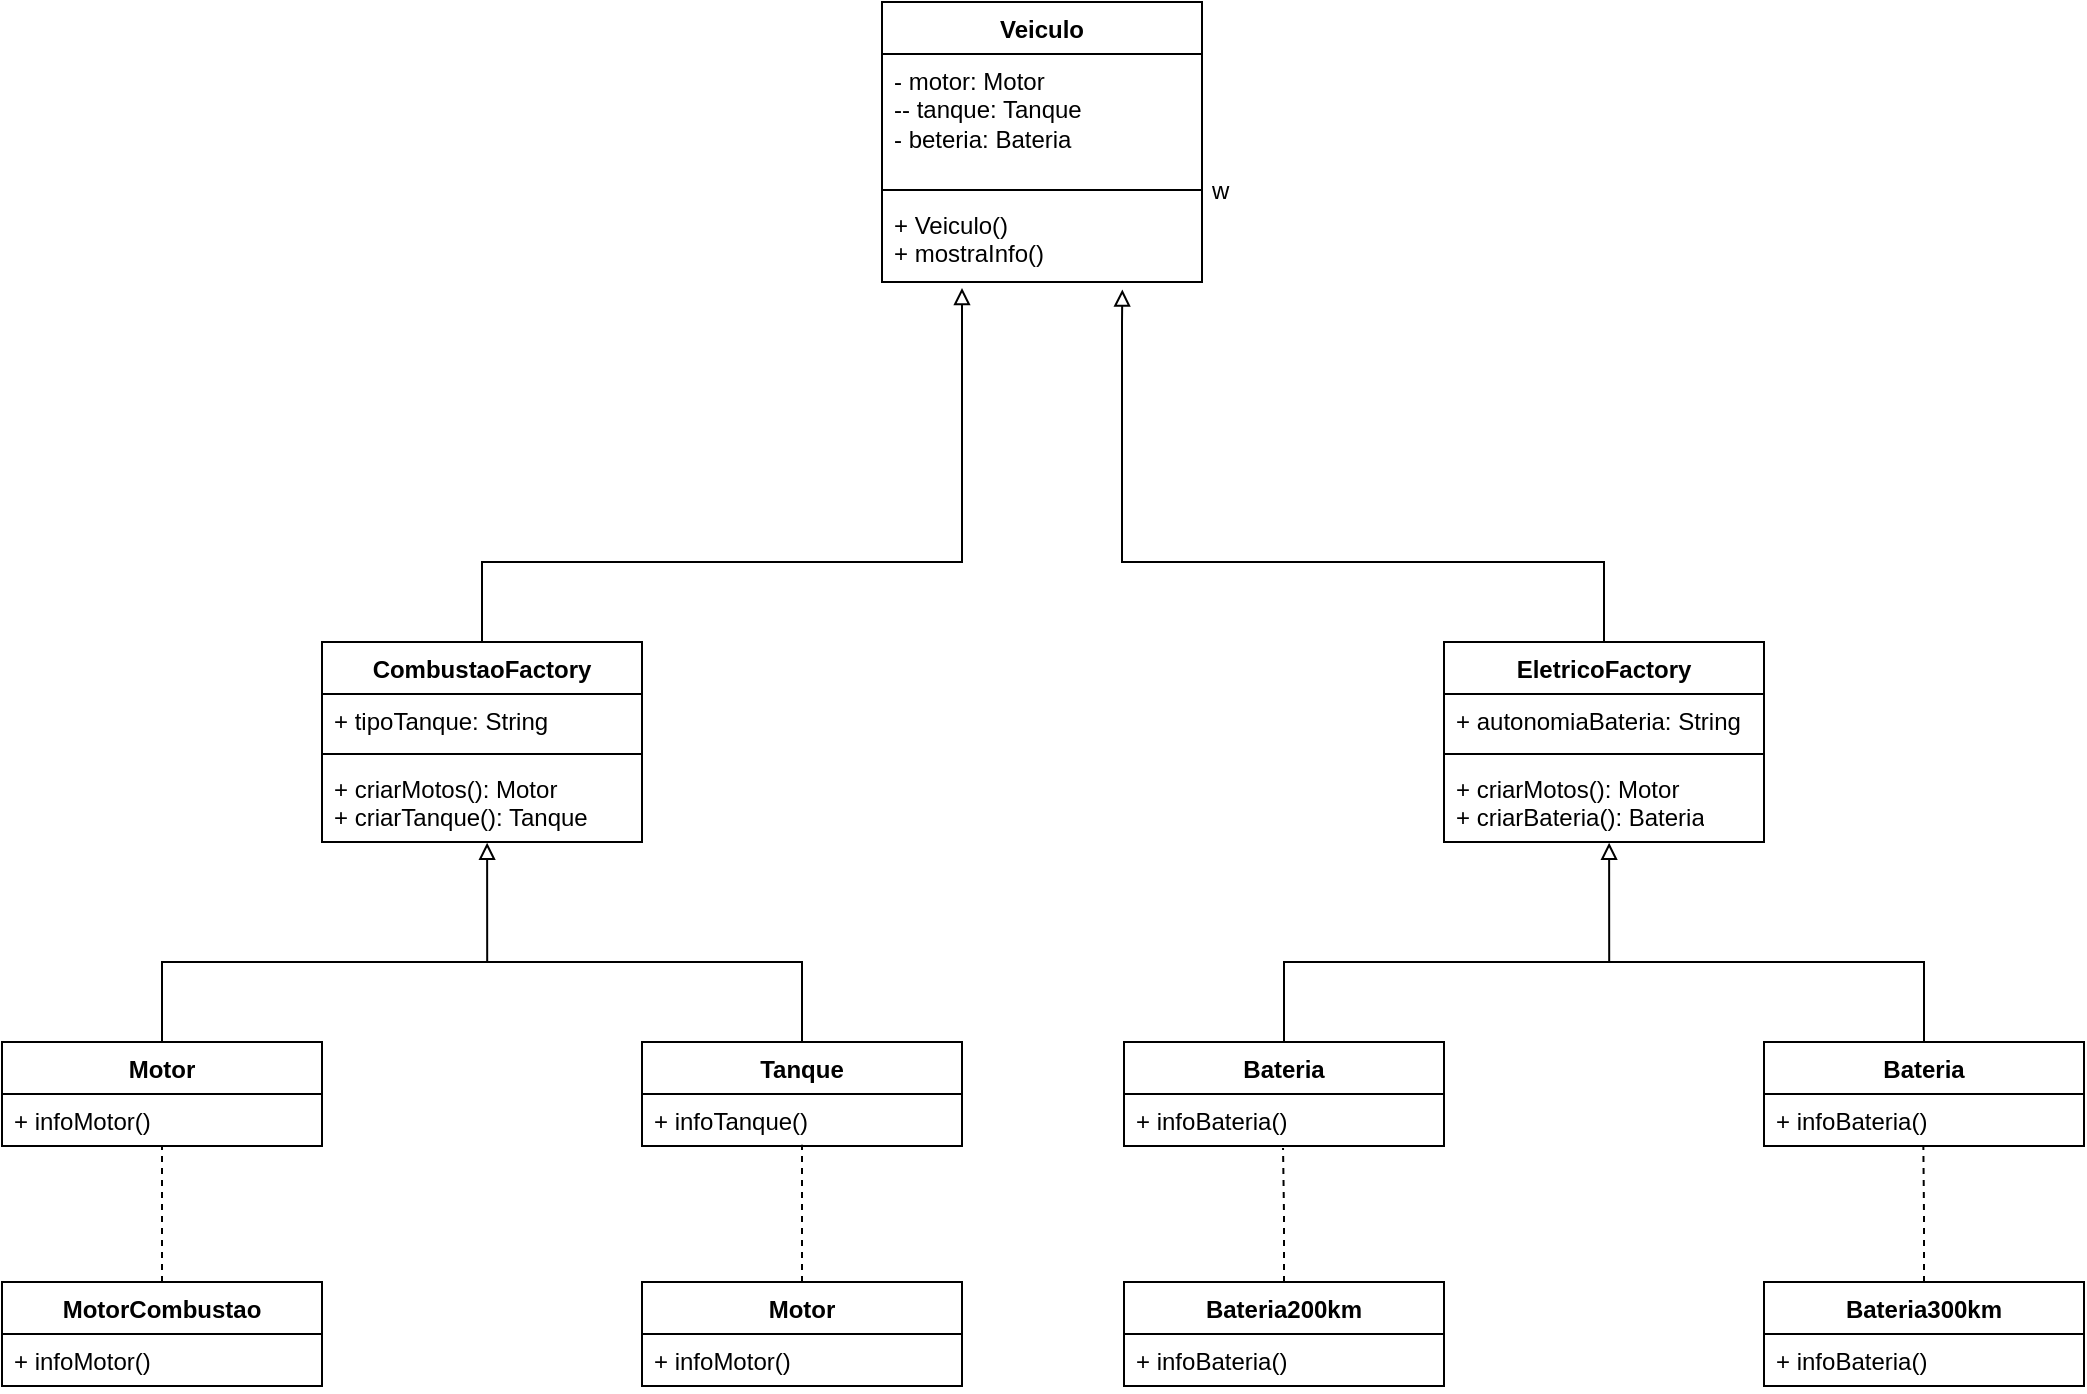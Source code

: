 <mxfile version="26.2.15">
  <diagram name="Page-1" id="pZk0G-ApoMCyqM-fFTQZ">
    <mxGraphModel dx="464" dy="2014" grid="1" gridSize="10" guides="1" tooltips="1" connect="1" arrows="1" fold="1" page="1" pageScale="1" pageWidth="850" pageHeight="1100" math="0" shadow="0">
      <root>
        <mxCell id="0" />
        <mxCell id="1" parent="0" />
        <mxCell id="gGAEMzYcTli_5GYAbZcW-39" style="edgeStyle=orthogonalEdgeStyle;rounded=0;orthogonalLoop=1;jettySize=auto;html=1;endArrow=block;endFill=0;entryX=0.25;entryY=1;entryDx=0;entryDy=0;" edge="1" parent="1" source="gGAEMzYcTli_5GYAbZcW-1">
          <mxGeometry relative="1" as="geometry">
            <mxPoint x="640" y="63" as="targetPoint" />
            <Array as="points">
              <mxPoint x="400" y="200" />
              <mxPoint x="640" y="200" />
            </Array>
          </mxGeometry>
        </mxCell>
        <mxCell id="gGAEMzYcTli_5GYAbZcW-1" value="CombustaoFactory" style="swimlane;fontStyle=1;align=center;verticalAlign=top;childLayout=stackLayout;horizontal=1;startSize=26;horizontalStack=0;resizeParent=1;resizeParentMax=0;resizeLast=0;collapsible=1;marginBottom=0;whiteSpace=wrap;html=1;" vertex="1" parent="1">
          <mxGeometry x="320" y="240" width="160" height="100" as="geometry" />
        </mxCell>
        <mxCell id="gGAEMzYcTli_5GYAbZcW-2" value="+ tipoTanque: String" style="text;strokeColor=none;fillColor=none;align=left;verticalAlign=top;spacingLeft=4;spacingRight=4;overflow=hidden;rotatable=0;points=[[0,0.5],[1,0.5]];portConstraint=eastwest;whiteSpace=wrap;html=1;" vertex="1" parent="gGAEMzYcTli_5GYAbZcW-1">
          <mxGeometry y="26" width="160" height="26" as="geometry" />
        </mxCell>
        <mxCell id="gGAEMzYcTli_5GYAbZcW-3" value="" style="line;strokeWidth=1;fillColor=none;align=left;verticalAlign=middle;spacingTop=-1;spacingLeft=3;spacingRight=3;rotatable=0;labelPosition=right;points=[];portConstraint=eastwest;strokeColor=inherit;" vertex="1" parent="gGAEMzYcTli_5GYAbZcW-1">
          <mxGeometry y="52" width="160" height="8" as="geometry" />
        </mxCell>
        <mxCell id="gGAEMzYcTli_5GYAbZcW-4" value="+ criarMotos(): Motor&lt;br&gt;+ criarTanque(): Tanque" style="text;strokeColor=none;fillColor=none;align=left;verticalAlign=top;spacingLeft=4;spacingRight=4;overflow=hidden;rotatable=0;points=[[0,0.5],[1,0.5]];portConstraint=eastwest;whiteSpace=wrap;html=1;" vertex="1" parent="gGAEMzYcTli_5GYAbZcW-1">
          <mxGeometry y="60" width="160" height="40" as="geometry" />
        </mxCell>
        <mxCell id="gGAEMzYcTli_5GYAbZcW-5" value="EletricoFactory" style="swimlane;fontStyle=1;align=center;verticalAlign=top;childLayout=stackLayout;horizontal=1;startSize=26;horizontalStack=0;resizeParent=1;resizeParentMax=0;resizeLast=0;collapsible=1;marginBottom=0;whiteSpace=wrap;html=1;" vertex="1" parent="1">
          <mxGeometry x="881" y="240" width="160" height="100" as="geometry" />
        </mxCell>
        <mxCell id="gGAEMzYcTli_5GYAbZcW-6" value="+ autonomiaBateria: String" style="text;strokeColor=none;fillColor=none;align=left;verticalAlign=top;spacingLeft=4;spacingRight=4;overflow=hidden;rotatable=0;points=[[0,0.5],[1,0.5]];portConstraint=eastwest;whiteSpace=wrap;html=1;" vertex="1" parent="gGAEMzYcTli_5GYAbZcW-5">
          <mxGeometry y="26" width="160" height="26" as="geometry" />
        </mxCell>
        <mxCell id="gGAEMzYcTli_5GYAbZcW-7" value="" style="line;strokeWidth=1;fillColor=none;align=left;verticalAlign=middle;spacingTop=-1;spacingLeft=3;spacingRight=3;rotatable=0;labelPosition=right;points=[];portConstraint=eastwest;strokeColor=inherit;" vertex="1" parent="gGAEMzYcTli_5GYAbZcW-5">
          <mxGeometry y="52" width="160" height="8" as="geometry" />
        </mxCell>
        <mxCell id="gGAEMzYcTli_5GYAbZcW-8" value="+ criarMotos(): Motor&lt;br&gt;+ criarBateria(): Bateria" style="text;strokeColor=none;fillColor=none;align=left;verticalAlign=top;spacingLeft=4;spacingRight=4;overflow=hidden;rotatable=0;points=[[0,0.5],[1,0.5]];portConstraint=eastwest;whiteSpace=wrap;html=1;" vertex="1" parent="gGAEMzYcTli_5GYAbZcW-5">
          <mxGeometry y="60" width="160" height="40" as="geometry" />
        </mxCell>
        <mxCell id="gGAEMzYcTli_5GYAbZcW-15" style="edgeStyle=orthogonalEdgeStyle;rounded=0;orthogonalLoop=1;jettySize=auto;html=1;entryX=0.516;entryY=1.009;entryDx=0;entryDy=0;entryPerimeter=0;endArrow=block;endFill=0;" edge="1" parent="1">
          <mxGeometry relative="1" as="geometry">
            <mxPoint x="402.56" y="340.36" as="targetPoint" />
            <mxPoint x="240" y="440" as="sourcePoint" />
            <Array as="points">
              <mxPoint x="240" y="400" />
              <mxPoint x="403" y="400" />
            </Array>
          </mxGeometry>
        </mxCell>
        <mxCell id="gGAEMzYcTli_5GYAbZcW-9" value="Motor" style="swimlane;fontStyle=1;align=center;verticalAlign=top;childLayout=stackLayout;horizontal=1;startSize=26;horizontalStack=0;resizeParent=1;resizeParentMax=0;resizeLast=0;collapsible=1;marginBottom=0;whiteSpace=wrap;html=1;" vertex="1" parent="1">
          <mxGeometry x="160" y="440" width="160" height="52" as="geometry" />
        </mxCell>
        <mxCell id="gGAEMzYcTli_5GYAbZcW-10" value="+&amp;nbsp;infoMotor()" style="text;strokeColor=none;fillColor=none;align=left;verticalAlign=top;spacingLeft=4;spacingRight=4;overflow=hidden;rotatable=0;points=[[0,0.5],[1,0.5]];portConstraint=eastwest;whiteSpace=wrap;html=1;" vertex="1" parent="gGAEMzYcTli_5GYAbZcW-9">
          <mxGeometry y="26" width="160" height="26" as="geometry" />
        </mxCell>
        <mxCell id="gGAEMzYcTli_5GYAbZcW-16" style="edgeStyle=orthogonalEdgeStyle;rounded=0;orthogonalLoop=1;jettySize=auto;html=1;endArrow=none;startFill=0;" edge="1" parent="1" source="gGAEMzYcTli_5GYAbZcW-13">
          <mxGeometry relative="1" as="geometry">
            <mxPoint x="400" y="400" as="targetPoint" />
            <Array as="points">
              <mxPoint x="560" y="400" />
              <mxPoint x="420" y="400" />
            </Array>
          </mxGeometry>
        </mxCell>
        <mxCell id="gGAEMzYcTli_5GYAbZcW-13" value="Tanque" style="swimlane;fontStyle=1;align=center;verticalAlign=top;childLayout=stackLayout;horizontal=1;startSize=26;horizontalStack=0;resizeParent=1;resizeParentMax=0;resizeLast=0;collapsible=1;marginBottom=0;whiteSpace=wrap;html=1;" vertex="1" parent="1">
          <mxGeometry x="480" y="440" width="160" height="52" as="geometry" />
        </mxCell>
        <mxCell id="gGAEMzYcTli_5GYAbZcW-14" value="+ infoTanque()" style="text;strokeColor=none;fillColor=none;align=left;verticalAlign=top;spacingLeft=4;spacingRight=4;overflow=hidden;rotatable=0;points=[[0,0.5],[1,0.5]];portConstraint=eastwest;whiteSpace=wrap;html=1;" vertex="1" parent="gGAEMzYcTli_5GYAbZcW-13">
          <mxGeometry y="26" width="160" height="26" as="geometry" />
        </mxCell>
        <mxCell id="gGAEMzYcTli_5GYAbZcW-28" style="edgeStyle=orthogonalEdgeStyle;rounded=0;orthogonalLoop=1;jettySize=auto;html=1;entryX=0.516;entryY=1.009;entryDx=0;entryDy=0;entryPerimeter=0;endArrow=block;endFill=0;" edge="1" parent="1">
          <mxGeometry relative="1" as="geometry">
            <mxPoint x="963.56" y="340.36" as="targetPoint" />
            <mxPoint x="801" y="440" as="sourcePoint" />
            <Array as="points">
              <mxPoint x="801" y="400" />
              <mxPoint x="964" y="400" />
            </Array>
          </mxGeometry>
        </mxCell>
        <mxCell id="gGAEMzYcTli_5GYAbZcW-29" value="Bateria" style="swimlane;fontStyle=1;align=center;verticalAlign=top;childLayout=stackLayout;horizontal=1;startSize=26;horizontalStack=0;resizeParent=1;resizeParentMax=0;resizeLast=0;collapsible=1;marginBottom=0;whiteSpace=wrap;html=1;" vertex="1" parent="1">
          <mxGeometry x="721" y="440" width="160" height="52" as="geometry" />
        </mxCell>
        <mxCell id="gGAEMzYcTli_5GYAbZcW-30" value="+ infoBateria()" style="text;strokeColor=none;fillColor=none;align=left;verticalAlign=top;spacingLeft=4;spacingRight=4;overflow=hidden;rotatable=0;points=[[0,0.5],[1,0.5]];portConstraint=eastwest;whiteSpace=wrap;html=1;" vertex="1" parent="gGAEMzYcTli_5GYAbZcW-29">
          <mxGeometry y="26" width="160" height="26" as="geometry" />
        </mxCell>
        <mxCell id="gGAEMzYcTli_5GYAbZcW-31" style="edgeStyle=orthogonalEdgeStyle;rounded=0;orthogonalLoop=1;jettySize=auto;html=1;endArrow=none;startFill=0;" edge="1" parent="1" source="gGAEMzYcTli_5GYAbZcW-32">
          <mxGeometry relative="1" as="geometry">
            <mxPoint x="961" y="400" as="targetPoint" />
            <Array as="points">
              <mxPoint x="1121" y="400" />
              <mxPoint x="981" y="400" />
            </Array>
          </mxGeometry>
        </mxCell>
        <mxCell id="gGAEMzYcTli_5GYAbZcW-32" value="Bateria" style="swimlane;fontStyle=1;align=center;verticalAlign=top;childLayout=stackLayout;horizontal=1;startSize=26;horizontalStack=0;resizeParent=1;resizeParentMax=0;resizeLast=0;collapsible=1;marginBottom=0;whiteSpace=wrap;html=1;" vertex="1" parent="1">
          <mxGeometry x="1041" y="440" width="160" height="52" as="geometry" />
        </mxCell>
        <mxCell id="gGAEMzYcTli_5GYAbZcW-33" value="+ infoBateria()" style="text;strokeColor=none;fillColor=none;align=left;verticalAlign=top;spacingLeft=4;spacingRight=4;overflow=hidden;rotatable=0;points=[[0,0.5],[1,0.5]];portConstraint=eastwest;whiteSpace=wrap;html=1;" vertex="1" parent="gGAEMzYcTli_5GYAbZcW-32">
          <mxGeometry y="26" width="160" height="26" as="geometry" />
        </mxCell>
        <mxCell id="gGAEMzYcTli_5GYAbZcW-40" style="edgeStyle=orthogonalEdgeStyle;rounded=0;orthogonalLoop=1;jettySize=auto;html=1;endArrow=block;startFill=0;endFill=0;entryX=0.751;entryY=1.015;entryDx=0;entryDy=0;entryPerimeter=0;" edge="1" parent="1" source="gGAEMzYcTli_5GYAbZcW-5">
          <mxGeometry relative="1" as="geometry">
            <mxPoint x="720.16" y="63.75" as="targetPoint" />
            <Array as="points">
              <mxPoint x="961" y="200" />
              <mxPoint x="720" y="200" />
              <mxPoint x="720" y="80" />
              <mxPoint x="720" y="80" />
            </Array>
          </mxGeometry>
        </mxCell>
        <mxCell id="gGAEMzYcTli_5GYAbZcW-45" style="edgeStyle=orthogonalEdgeStyle;rounded=0;orthogonalLoop=1;jettySize=auto;html=1;entryX=0.5;entryY=1;entryDx=0;entryDy=0;endArrow=none;startFill=0;dashed=1;" edge="1" parent="1" source="gGAEMzYcTli_5GYAbZcW-41" target="gGAEMzYcTli_5GYAbZcW-9">
          <mxGeometry relative="1" as="geometry" />
        </mxCell>
        <mxCell id="gGAEMzYcTli_5GYAbZcW-41" value="MotorCombustao" style="swimlane;fontStyle=1;align=center;verticalAlign=top;childLayout=stackLayout;horizontal=1;startSize=26;horizontalStack=0;resizeParent=1;resizeParentMax=0;resizeLast=0;collapsible=1;marginBottom=0;whiteSpace=wrap;html=1;" vertex="1" parent="1">
          <mxGeometry x="160" y="560" width="160" height="52" as="geometry" />
        </mxCell>
        <mxCell id="gGAEMzYcTli_5GYAbZcW-42" value="+&amp;nbsp;infoMotor()" style="text;strokeColor=none;fillColor=none;align=left;verticalAlign=top;spacingLeft=4;spacingRight=4;overflow=hidden;rotatable=0;points=[[0,0.5],[1,0.5]];portConstraint=eastwest;whiteSpace=wrap;html=1;" vertex="1" parent="gGAEMzYcTli_5GYAbZcW-41">
          <mxGeometry y="26" width="160" height="26" as="geometry" />
        </mxCell>
        <mxCell id="gGAEMzYcTli_5GYAbZcW-46" style="edgeStyle=orthogonalEdgeStyle;rounded=0;orthogonalLoop=1;jettySize=auto;html=1;entryX=0.5;entryY=0.974;entryDx=0;entryDy=0;entryPerimeter=0;dashed=1;endArrow=none;startFill=0;" edge="1" parent="1" source="gGAEMzYcTli_5GYAbZcW-43" target="gGAEMzYcTli_5GYAbZcW-14">
          <mxGeometry relative="1" as="geometry">
            <mxPoint x="560" y="500" as="targetPoint" />
          </mxGeometry>
        </mxCell>
        <mxCell id="gGAEMzYcTli_5GYAbZcW-43" value="Motor" style="swimlane;fontStyle=1;align=center;verticalAlign=top;childLayout=stackLayout;horizontal=1;startSize=26;horizontalStack=0;resizeParent=1;resizeParentMax=0;resizeLast=0;collapsible=1;marginBottom=0;whiteSpace=wrap;html=1;" vertex="1" parent="1">
          <mxGeometry x="480" y="560" width="160" height="52" as="geometry" />
        </mxCell>
        <mxCell id="gGAEMzYcTli_5GYAbZcW-44" value="+ infoMotor()" style="text;strokeColor=none;fillColor=none;align=left;verticalAlign=top;spacingLeft=4;spacingRight=4;overflow=hidden;rotatable=0;points=[[0,0.5],[1,0.5]];portConstraint=eastwest;whiteSpace=wrap;html=1;" vertex="1" parent="gGAEMzYcTli_5GYAbZcW-43">
          <mxGeometry y="26" width="160" height="26" as="geometry" />
        </mxCell>
        <mxCell id="gGAEMzYcTli_5GYAbZcW-56" style="edgeStyle=orthogonalEdgeStyle;rounded=0;orthogonalLoop=1;jettySize=auto;html=1;entryX=0.497;entryY=1.038;entryDx=0;entryDy=0;entryPerimeter=0;dashed=1;endArrow=none;startFill=0;" edge="1" parent="1" source="gGAEMzYcTli_5GYAbZcW-52" target="gGAEMzYcTli_5GYAbZcW-30">
          <mxGeometry relative="1" as="geometry">
            <mxPoint x="801" y="500" as="targetPoint" />
          </mxGeometry>
        </mxCell>
        <mxCell id="gGAEMzYcTli_5GYAbZcW-52" value="Bateria200km" style="swimlane;fontStyle=1;align=center;verticalAlign=top;childLayout=stackLayout;horizontal=1;startSize=26;horizontalStack=0;resizeParent=1;resizeParentMax=0;resizeLast=0;collapsible=1;marginBottom=0;whiteSpace=wrap;html=1;" vertex="1" parent="1">
          <mxGeometry x="721" y="560" width="160" height="52" as="geometry" />
        </mxCell>
        <mxCell id="gGAEMzYcTli_5GYAbZcW-53" value="+ infoBateria()" style="text;strokeColor=none;fillColor=none;align=left;verticalAlign=top;spacingLeft=4;spacingRight=4;overflow=hidden;rotatable=0;points=[[0,0.5],[1,0.5]];portConstraint=eastwest;whiteSpace=wrap;html=1;" vertex="1" parent="gGAEMzYcTli_5GYAbZcW-52">
          <mxGeometry y="26" width="160" height="26" as="geometry" />
        </mxCell>
        <mxCell id="gGAEMzYcTli_5GYAbZcW-57" style="edgeStyle=orthogonalEdgeStyle;rounded=0;orthogonalLoop=1;jettySize=auto;html=1;endArrow=none;startFill=0;entryX=0.498;entryY=0.998;entryDx=0;entryDy=0;entryPerimeter=0;dashed=1;" edge="1" parent="1" source="gGAEMzYcTli_5GYAbZcW-54" target="gGAEMzYcTli_5GYAbZcW-33">
          <mxGeometry relative="1" as="geometry">
            <mxPoint x="1121" y="500" as="targetPoint" />
          </mxGeometry>
        </mxCell>
        <mxCell id="gGAEMzYcTli_5GYAbZcW-54" value="Bateria300km" style="swimlane;fontStyle=1;align=center;verticalAlign=top;childLayout=stackLayout;horizontal=1;startSize=26;horizontalStack=0;resizeParent=1;resizeParentMax=0;resizeLast=0;collapsible=1;marginBottom=0;whiteSpace=wrap;html=1;" vertex="1" parent="1">
          <mxGeometry x="1041" y="560" width="160" height="52" as="geometry" />
        </mxCell>
        <mxCell id="gGAEMzYcTli_5GYAbZcW-55" value="+ infoBateria()" style="text;strokeColor=none;fillColor=none;align=left;verticalAlign=top;spacingLeft=4;spacingRight=4;overflow=hidden;rotatable=0;points=[[0,0.5],[1,0.5]];portConstraint=eastwest;whiteSpace=wrap;html=1;" vertex="1" parent="gGAEMzYcTli_5GYAbZcW-54">
          <mxGeometry y="26" width="160" height="26" as="geometry" />
        </mxCell>
        <mxCell id="gGAEMzYcTli_5GYAbZcW-58" value="Veiculo" style="swimlane;fontStyle=1;align=center;verticalAlign=top;childLayout=stackLayout;horizontal=1;startSize=26;horizontalStack=0;resizeParent=1;resizeParentMax=0;resizeLast=0;collapsible=1;marginBottom=0;whiteSpace=wrap;html=1;" vertex="1" parent="1">
          <mxGeometry x="600" y="-80" width="160" height="140" as="geometry" />
        </mxCell>
        <mxCell id="gGAEMzYcTli_5GYAbZcW-59" value="- motor: Motor&lt;div&gt;-- tanque: Tanque&lt;/div&gt;&lt;div&gt;- beteria: Bateria&lt;/div&gt;" style="text;strokeColor=none;fillColor=none;align=left;verticalAlign=top;spacingLeft=4;spacingRight=4;overflow=hidden;rotatable=0;points=[[0,0.5],[1,0.5]];portConstraint=eastwest;whiteSpace=wrap;html=1;" vertex="1" parent="gGAEMzYcTli_5GYAbZcW-58">
          <mxGeometry y="26" width="160" height="64" as="geometry" />
        </mxCell>
        <mxCell id="gGAEMzYcTli_5GYAbZcW-60" value="w" style="line;strokeWidth=1;fillColor=none;align=left;verticalAlign=middle;spacingTop=-1;spacingLeft=3;spacingRight=3;rotatable=0;labelPosition=right;points=[];portConstraint=eastwest;strokeColor=inherit;" vertex="1" parent="gGAEMzYcTli_5GYAbZcW-58">
          <mxGeometry y="90" width="160" height="8" as="geometry" />
        </mxCell>
        <mxCell id="gGAEMzYcTli_5GYAbZcW-61" value="+ Veiculo()&lt;br&gt;+ mostraInfo()" style="text;strokeColor=none;fillColor=none;align=left;verticalAlign=top;spacingLeft=4;spacingRight=4;overflow=hidden;rotatable=0;points=[[0,0.5],[1,0.5]];portConstraint=eastwest;whiteSpace=wrap;html=1;" vertex="1" parent="gGAEMzYcTli_5GYAbZcW-58">
          <mxGeometry y="98" width="160" height="42" as="geometry" />
        </mxCell>
      </root>
    </mxGraphModel>
  </diagram>
</mxfile>
